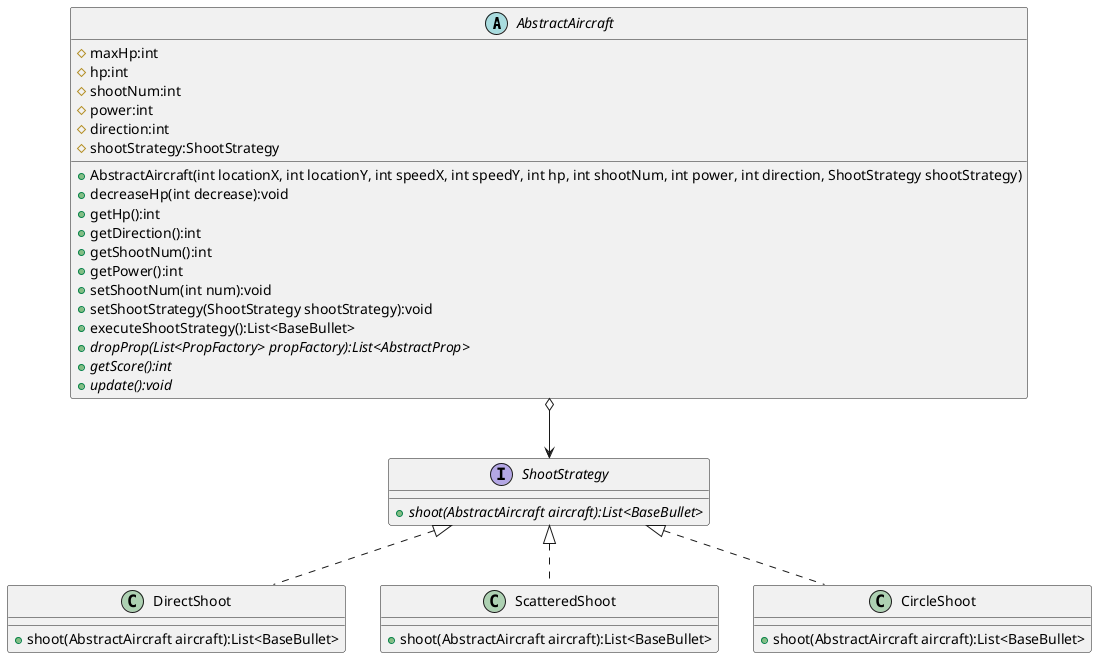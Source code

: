 @startuml Strategy

abstract class AbstractAircraft
{
	# maxHp:int
    # hp:int
    # shootNum:int
    # power:int
    # direction:int
    # shootStrategy:ShootStrategy
    
    + AbstractAircraft(int locationX, int locationY, int speedX, int speedY, int hp, int shootNum, int power, int direction, ShootStrategy shootStrategy)
    + decreaseHp(int decrease):void
    + getHp():int
    + getDirection():int
    + getShootNum():int
    + getPower():int
    + setShootNum(int num):void
    + setShootStrategy(ShootStrategy shootStrategy):void
    + executeShootStrategy():List<BaseBullet>
    + {abstract} dropProp(List<PropFactory> propFactory):List<AbstractProp>
    + {abstract} getScore():int
    + {abstract} update():void
}

interface ShootStrategy
{
    + {abstract} shoot(AbstractAircraft aircraft):List<BaseBullet>
}

class DirectShoot
{
    + shoot(AbstractAircraft aircraft):List<BaseBullet>
}

class ScatteredShoot
{
    + shoot(AbstractAircraft aircraft):List<BaseBullet>
}

class CircleShoot
{
    + shoot(AbstractAircraft aircraft):List<BaseBullet>
}

AbstractAircraft o--> ShootStrategy

ShootStrategy <|.. DirectShoot
ShootStrategy <|.. ScatteredShoot
ShootStrategy <|.. CircleShoot

@enduml